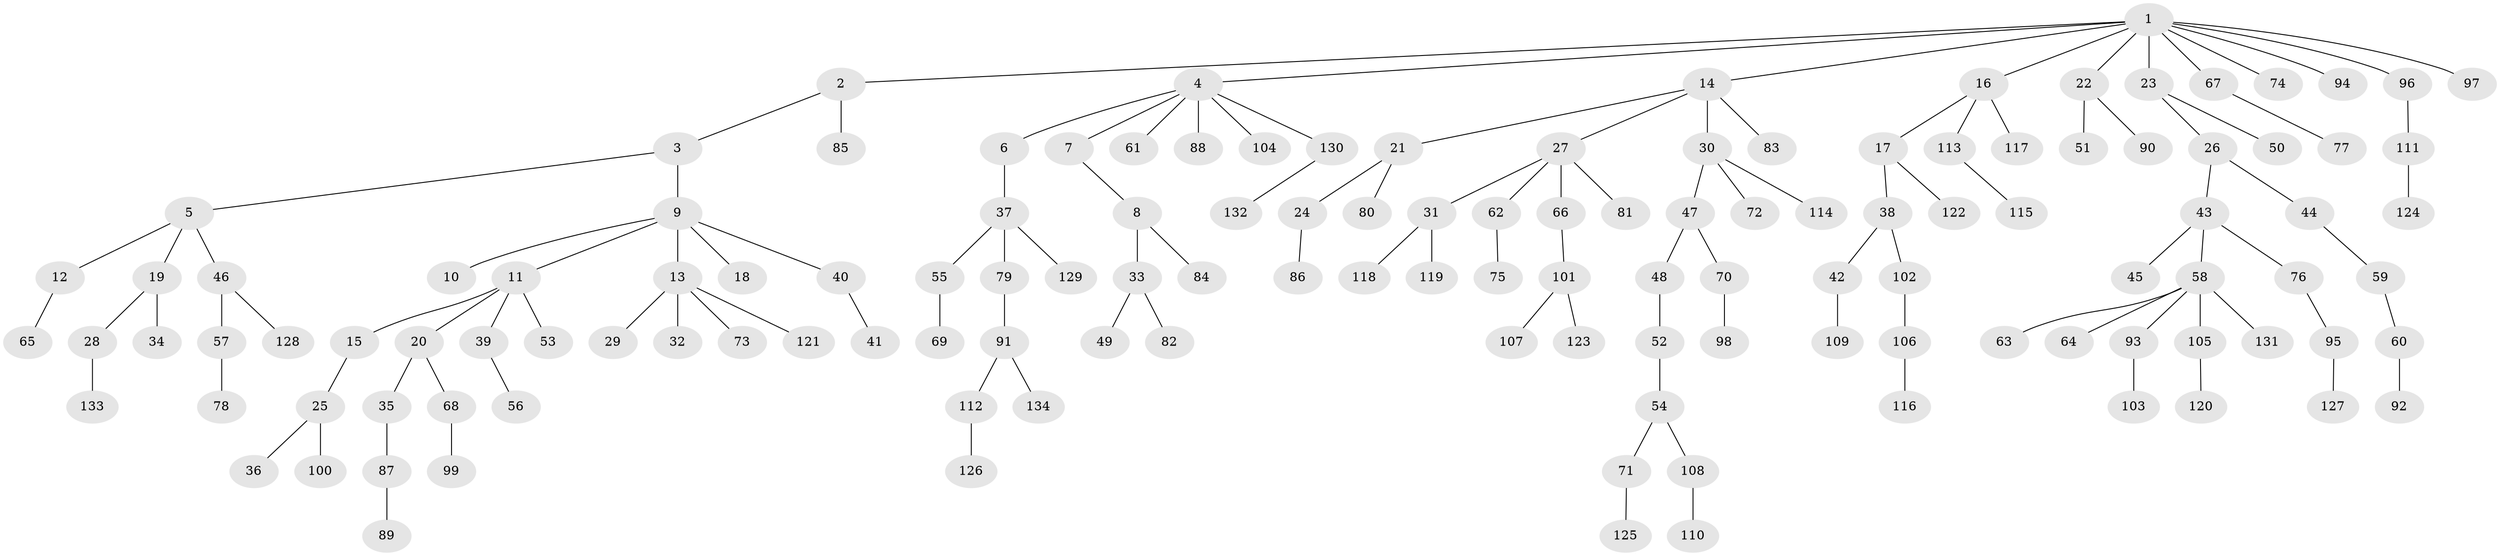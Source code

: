 // Generated by graph-tools (version 1.1) at 2025/26/03/09/25 03:26:33]
// undirected, 134 vertices, 133 edges
graph export_dot {
graph [start="1"]
  node [color=gray90,style=filled];
  1;
  2;
  3;
  4;
  5;
  6;
  7;
  8;
  9;
  10;
  11;
  12;
  13;
  14;
  15;
  16;
  17;
  18;
  19;
  20;
  21;
  22;
  23;
  24;
  25;
  26;
  27;
  28;
  29;
  30;
  31;
  32;
  33;
  34;
  35;
  36;
  37;
  38;
  39;
  40;
  41;
  42;
  43;
  44;
  45;
  46;
  47;
  48;
  49;
  50;
  51;
  52;
  53;
  54;
  55;
  56;
  57;
  58;
  59;
  60;
  61;
  62;
  63;
  64;
  65;
  66;
  67;
  68;
  69;
  70;
  71;
  72;
  73;
  74;
  75;
  76;
  77;
  78;
  79;
  80;
  81;
  82;
  83;
  84;
  85;
  86;
  87;
  88;
  89;
  90;
  91;
  92;
  93;
  94;
  95;
  96;
  97;
  98;
  99;
  100;
  101;
  102;
  103;
  104;
  105;
  106;
  107;
  108;
  109;
  110;
  111;
  112;
  113;
  114;
  115;
  116;
  117;
  118;
  119;
  120;
  121;
  122;
  123;
  124;
  125;
  126;
  127;
  128;
  129;
  130;
  131;
  132;
  133;
  134;
  1 -- 2;
  1 -- 4;
  1 -- 14;
  1 -- 16;
  1 -- 22;
  1 -- 23;
  1 -- 67;
  1 -- 74;
  1 -- 94;
  1 -- 96;
  1 -- 97;
  2 -- 3;
  2 -- 85;
  3 -- 5;
  3 -- 9;
  4 -- 6;
  4 -- 7;
  4 -- 61;
  4 -- 88;
  4 -- 104;
  4 -- 130;
  5 -- 12;
  5 -- 19;
  5 -- 46;
  6 -- 37;
  7 -- 8;
  8 -- 33;
  8 -- 84;
  9 -- 10;
  9 -- 11;
  9 -- 13;
  9 -- 18;
  9 -- 40;
  11 -- 15;
  11 -- 20;
  11 -- 39;
  11 -- 53;
  12 -- 65;
  13 -- 29;
  13 -- 32;
  13 -- 73;
  13 -- 121;
  14 -- 21;
  14 -- 27;
  14 -- 30;
  14 -- 83;
  15 -- 25;
  16 -- 17;
  16 -- 113;
  16 -- 117;
  17 -- 38;
  17 -- 122;
  19 -- 28;
  19 -- 34;
  20 -- 35;
  20 -- 68;
  21 -- 24;
  21 -- 80;
  22 -- 51;
  22 -- 90;
  23 -- 26;
  23 -- 50;
  24 -- 86;
  25 -- 36;
  25 -- 100;
  26 -- 43;
  26 -- 44;
  27 -- 31;
  27 -- 62;
  27 -- 66;
  27 -- 81;
  28 -- 133;
  30 -- 47;
  30 -- 72;
  30 -- 114;
  31 -- 118;
  31 -- 119;
  33 -- 49;
  33 -- 82;
  35 -- 87;
  37 -- 55;
  37 -- 79;
  37 -- 129;
  38 -- 42;
  38 -- 102;
  39 -- 56;
  40 -- 41;
  42 -- 109;
  43 -- 45;
  43 -- 58;
  43 -- 76;
  44 -- 59;
  46 -- 57;
  46 -- 128;
  47 -- 48;
  47 -- 70;
  48 -- 52;
  52 -- 54;
  54 -- 71;
  54 -- 108;
  55 -- 69;
  57 -- 78;
  58 -- 63;
  58 -- 64;
  58 -- 93;
  58 -- 105;
  58 -- 131;
  59 -- 60;
  60 -- 92;
  62 -- 75;
  66 -- 101;
  67 -- 77;
  68 -- 99;
  70 -- 98;
  71 -- 125;
  76 -- 95;
  79 -- 91;
  87 -- 89;
  91 -- 112;
  91 -- 134;
  93 -- 103;
  95 -- 127;
  96 -- 111;
  101 -- 107;
  101 -- 123;
  102 -- 106;
  105 -- 120;
  106 -- 116;
  108 -- 110;
  111 -- 124;
  112 -- 126;
  113 -- 115;
  130 -- 132;
}
